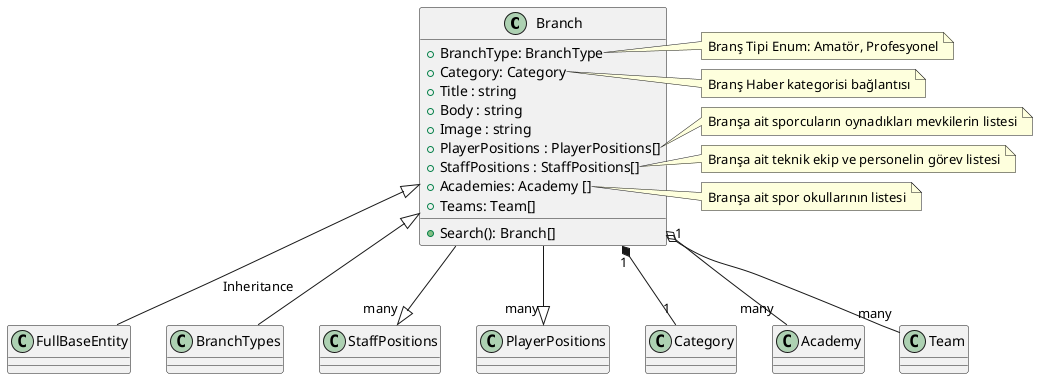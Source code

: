 @startuml Branch Class Diagram

class Branch  {
    + BranchType: BranchType
    + Category: Category
    + Title : string
    + Body : string
    + Image : string
    + PlayerPositions : PlayerPositions[]
    + StaffPositions : StaffPositions[]
    + Academies: Academy []
    + Teams: Team[]

    + Search(): Branch[]
}

Branch <|-- FullBaseEntity: Inheritance
Branch <|-- BranchTypes
Branch --|> "many" StaffPositions
Branch --|> "many" PlayerPositions
Branch "1" *-- "1" Category
Branch o-- "many" Academy
Branch "1" o-- "many" Team

note right of Branch::BranchType
Branş Tipi Enum: Amatör, Profesyonel
end note

note right of Branch::Category
Branş Haber kategorisi bağlantısı
end note

note right of Branch::PlayerPositions
Branşa ait sporcuların oynadıkları mevkilerin listesi
end note

note right of Branch::StaffPositions
Branşa ait teknik ekip ve personelin görev listesi
end note

note right of Branch::Academies
Branşa ait spor okullarının listesi
end note
 
@enduml